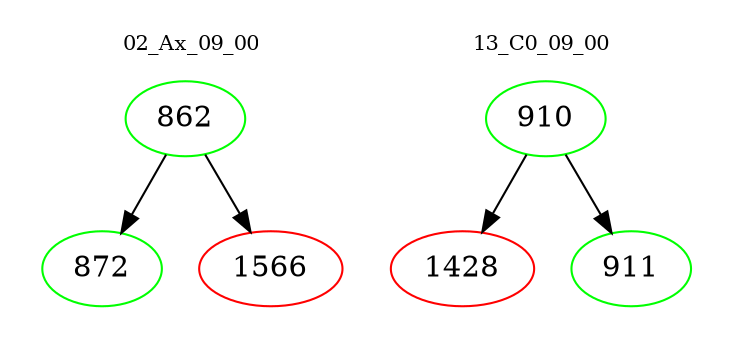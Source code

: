 digraph{
subgraph cluster_0 {
color = white
label = "02_Ax_09_00";
fontsize=10;
T0_862 [label="862", color="green"]
T0_862 -> T0_872 [color="black"]
T0_872 [label="872", color="green"]
T0_862 -> T0_1566 [color="black"]
T0_1566 [label="1566", color="red"]
}
subgraph cluster_1 {
color = white
label = "13_C0_09_00";
fontsize=10;
T1_910 [label="910", color="green"]
T1_910 -> T1_1428 [color="black"]
T1_1428 [label="1428", color="red"]
T1_910 -> T1_911 [color="black"]
T1_911 [label="911", color="green"]
}
}
